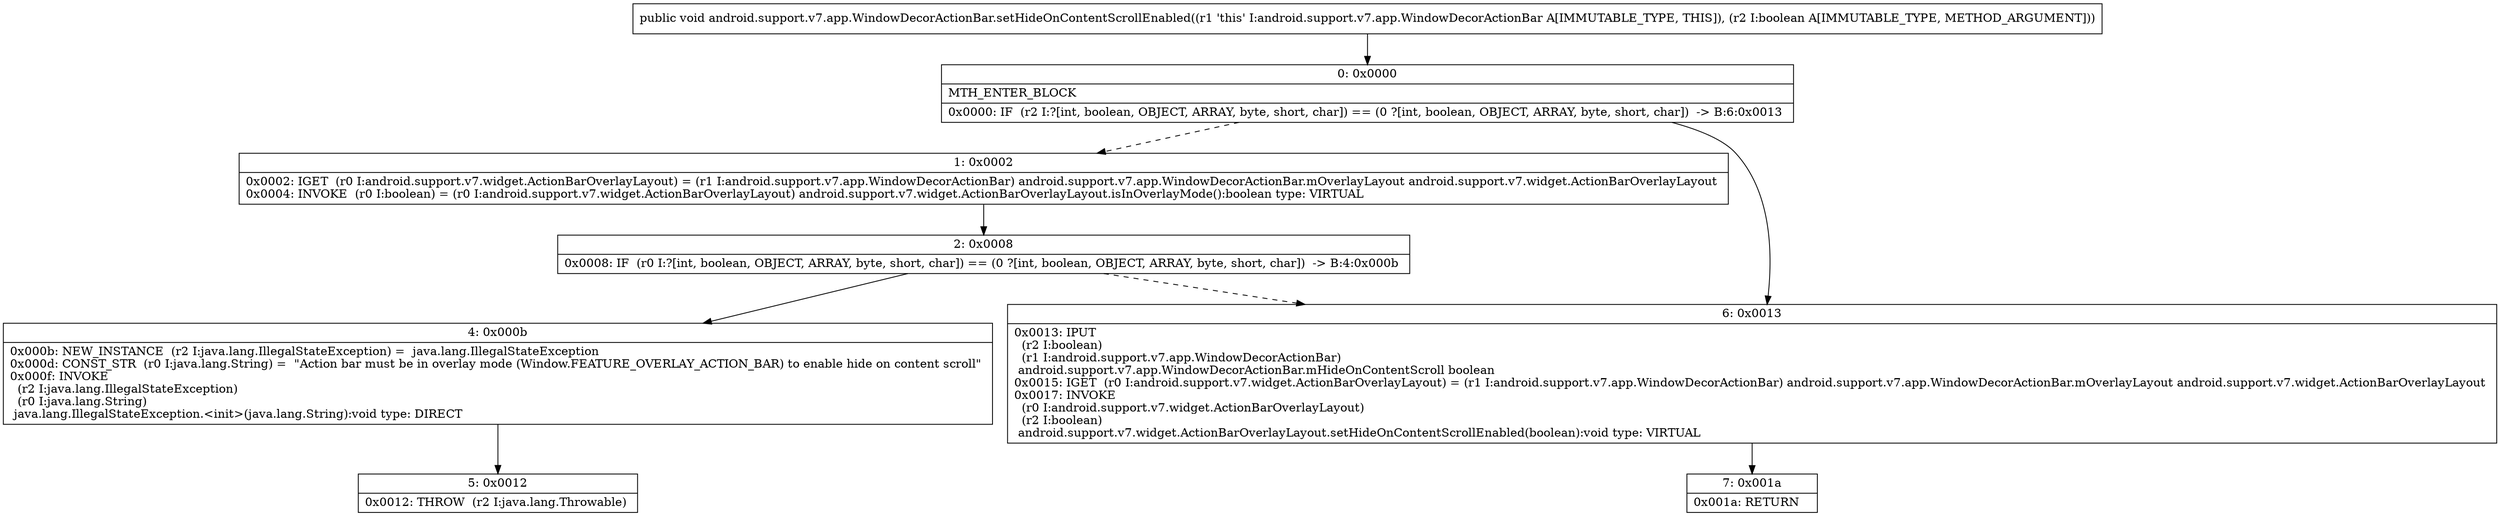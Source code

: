 digraph "CFG forandroid.support.v7.app.WindowDecorActionBar.setHideOnContentScrollEnabled(Z)V" {
Node_0 [shape=record,label="{0\:\ 0x0000|MTH_ENTER_BLOCK\l|0x0000: IF  (r2 I:?[int, boolean, OBJECT, ARRAY, byte, short, char]) == (0 ?[int, boolean, OBJECT, ARRAY, byte, short, char])  \-\> B:6:0x0013 \l}"];
Node_1 [shape=record,label="{1\:\ 0x0002|0x0002: IGET  (r0 I:android.support.v7.widget.ActionBarOverlayLayout) = (r1 I:android.support.v7.app.WindowDecorActionBar) android.support.v7.app.WindowDecorActionBar.mOverlayLayout android.support.v7.widget.ActionBarOverlayLayout \l0x0004: INVOKE  (r0 I:boolean) = (r0 I:android.support.v7.widget.ActionBarOverlayLayout) android.support.v7.widget.ActionBarOverlayLayout.isInOverlayMode():boolean type: VIRTUAL \l}"];
Node_2 [shape=record,label="{2\:\ 0x0008|0x0008: IF  (r0 I:?[int, boolean, OBJECT, ARRAY, byte, short, char]) == (0 ?[int, boolean, OBJECT, ARRAY, byte, short, char])  \-\> B:4:0x000b \l}"];
Node_4 [shape=record,label="{4\:\ 0x000b|0x000b: NEW_INSTANCE  (r2 I:java.lang.IllegalStateException) =  java.lang.IllegalStateException \l0x000d: CONST_STR  (r0 I:java.lang.String) =  \"Action bar must be in overlay mode (Window.FEATURE_OVERLAY_ACTION_BAR) to enable hide on content scroll\" \l0x000f: INVOKE  \l  (r2 I:java.lang.IllegalStateException)\l  (r0 I:java.lang.String)\l java.lang.IllegalStateException.\<init\>(java.lang.String):void type: DIRECT \l}"];
Node_5 [shape=record,label="{5\:\ 0x0012|0x0012: THROW  (r2 I:java.lang.Throwable) \l}"];
Node_6 [shape=record,label="{6\:\ 0x0013|0x0013: IPUT  \l  (r2 I:boolean)\l  (r1 I:android.support.v7.app.WindowDecorActionBar)\l android.support.v7.app.WindowDecorActionBar.mHideOnContentScroll boolean \l0x0015: IGET  (r0 I:android.support.v7.widget.ActionBarOverlayLayout) = (r1 I:android.support.v7.app.WindowDecorActionBar) android.support.v7.app.WindowDecorActionBar.mOverlayLayout android.support.v7.widget.ActionBarOverlayLayout \l0x0017: INVOKE  \l  (r0 I:android.support.v7.widget.ActionBarOverlayLayout)\l  (r2 I:boolean)\l android.support.v7.widget.ActionBarOverlayLayout.setHideOnContentScrollEnabled(boolean):void type: VIRTUAL \l}"];
Node_7 [shape=record,label="{7\:\ 0x001a|0x001a: RETURN   \l}"];
MethodNode[shape=record,label="{public void android.support.v7.app.WindowDecorActionBar.setHideOnContentScrollEnabled((r1 'this' I:android.support.v7.app.WindowDecorActionBar A[IMMUTABLE_TYPE, THIS]), (r2 I:boolean A[IMMUTABLE_TYPE, METHOD_ARGUMENT])) }"];
MethodNode -> Node_0;
Node_0 -> Node_1[style=dashed];
Node_0 -> Node_6;
Node_1 -> Node_2;
Node_2 -> Node_4;
Node_2 -> Node_6[style=dashed];
Node_4 -> Node_5;
Node_6 -> Node_7;
}

